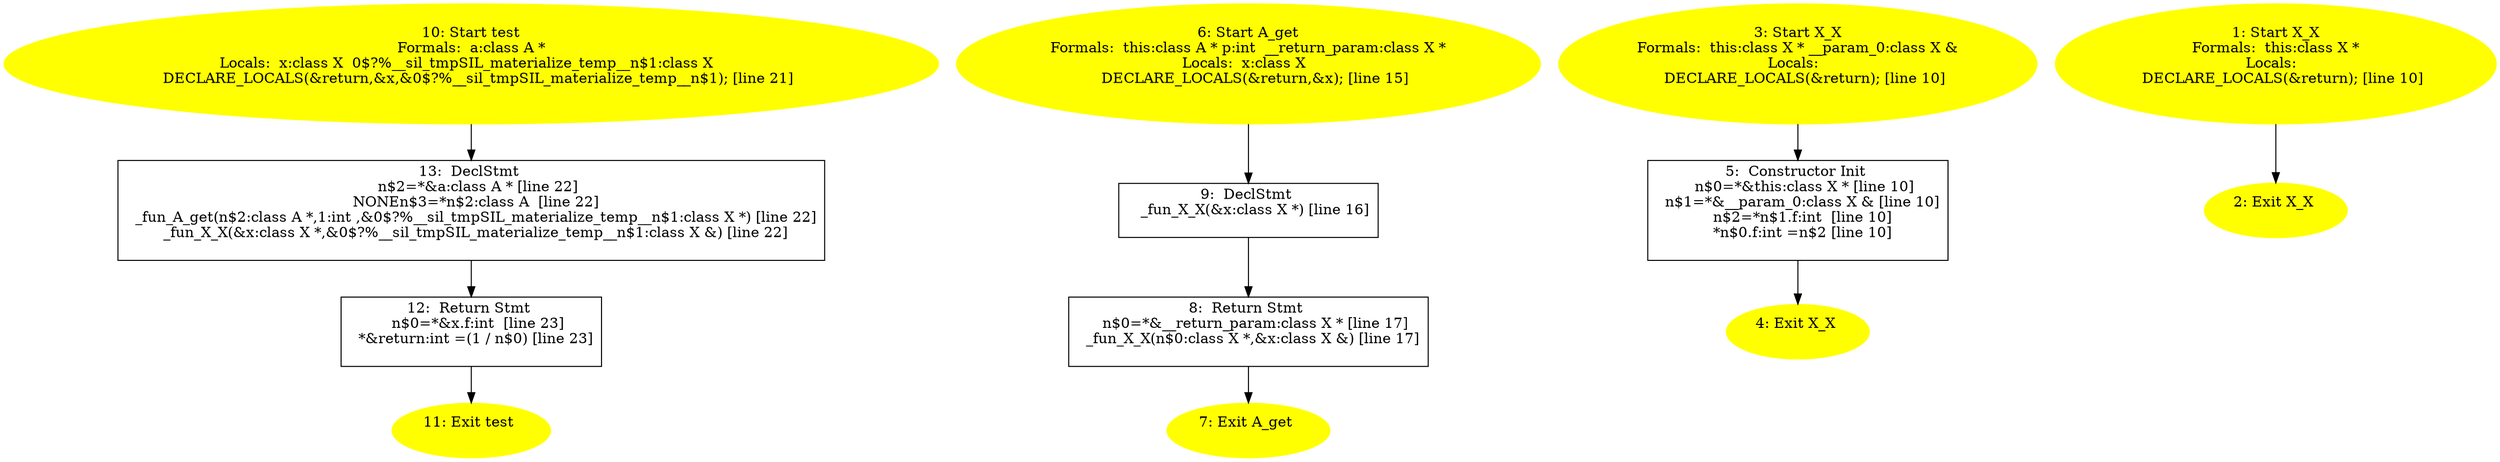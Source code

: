 /* @generated */
digraph iCFG {
13 [label="13:  DeclStmt \n   n$2=*&a:class A * [line 22]\n  NONEn$3=*n$2:class A  [line 22]\n  _fun_A_get(n$2:class A *,1:int ,&0$?%__sil_tmpSIL_materialize_temp__n$1:class X *) [line 22]\n  _fun_X_X(&x:class X *,&0$?%__sil_tmpSIL_materialize_temp__n$1:class X &) [line 22]\n " shape="box"]
	

	 13 -> 12 ;
12 [label="12:  Return Stmt \n   n$0=*&x.f:int  [line 23]\n  *&return:int =(1 / n$0) [line 23]\n " shape="box"]
	

	 12 -> 11 ;
11 [label="11: Exit test \n  " color=yellow style=filled]
	

10 [label="10: Start test\nFormals:  a:class A *\nLocals:  x:class X  0$?%__sil_tmpSIL_materialize_temp__n$1:class X  \n   DECLARE_LOCALS(&return,&x,&0$?%__sil_tmpSIL_materialize_temp__n$1); [line 21]\n " color=yellow style=filled]
	

	 10 -> 13 ;
9 [label="9:  DeclStmt \n   _fun_X_X(&x:class X *) [line 16]\n " shape="box"]
	

	 9 -> 8 ;
8 [label="8:  Return Stmt \n   n$0=*&__return_param:class X * [line 17]\n  _fun_X_X(n$0:class X *,&x:class X &) [line 17]\n " shape="box"]
	

	 8 -> 7 ;
7 [label="7: Exit A_get \n  " color=yellow style=filled]
	

6 [label="6: Start A_get\nFormals:  this:class A * p:int  __return_param:class X *\nLocals:  x:class X  \n   DECLARE_LOCALS(&return,&x); [line 15]\n " color=yellow style=filled]
	

	 6 -> 9 ;
5 [label="5:  Constructor Init \n   n$0=*&this:class X * [line 10]\n  n$1=*&__param_0:class X & [line 10]\n  n$2=*n$1.f:int  [line 10]\n  *n$0.f:int =n$2 [line 10]\n " shape="box"]
	

	 5 -> 4 ;
4 [label="4: Exit X_X \n  " color=yellow style=filled]
	

3 [label="3: Start X_X\nFormals:  this:class X * __param_0:class X &\nLocals:  \n   DECLARE_LOCALS(&return); [line 10]\n " color=yellow style=filled]
	

	 3 -> 5 ;
2 [label="2: Exit X_X \n  " color=yellow style=filled]
	

1 [label="1: Start X_X\nFormals:  this:class X *\nLocals:  \n   DECLARE_LOCALS(&return); [line 10]\n " color=yellow style=filled]
	

	 1 -> 2 ;
}
